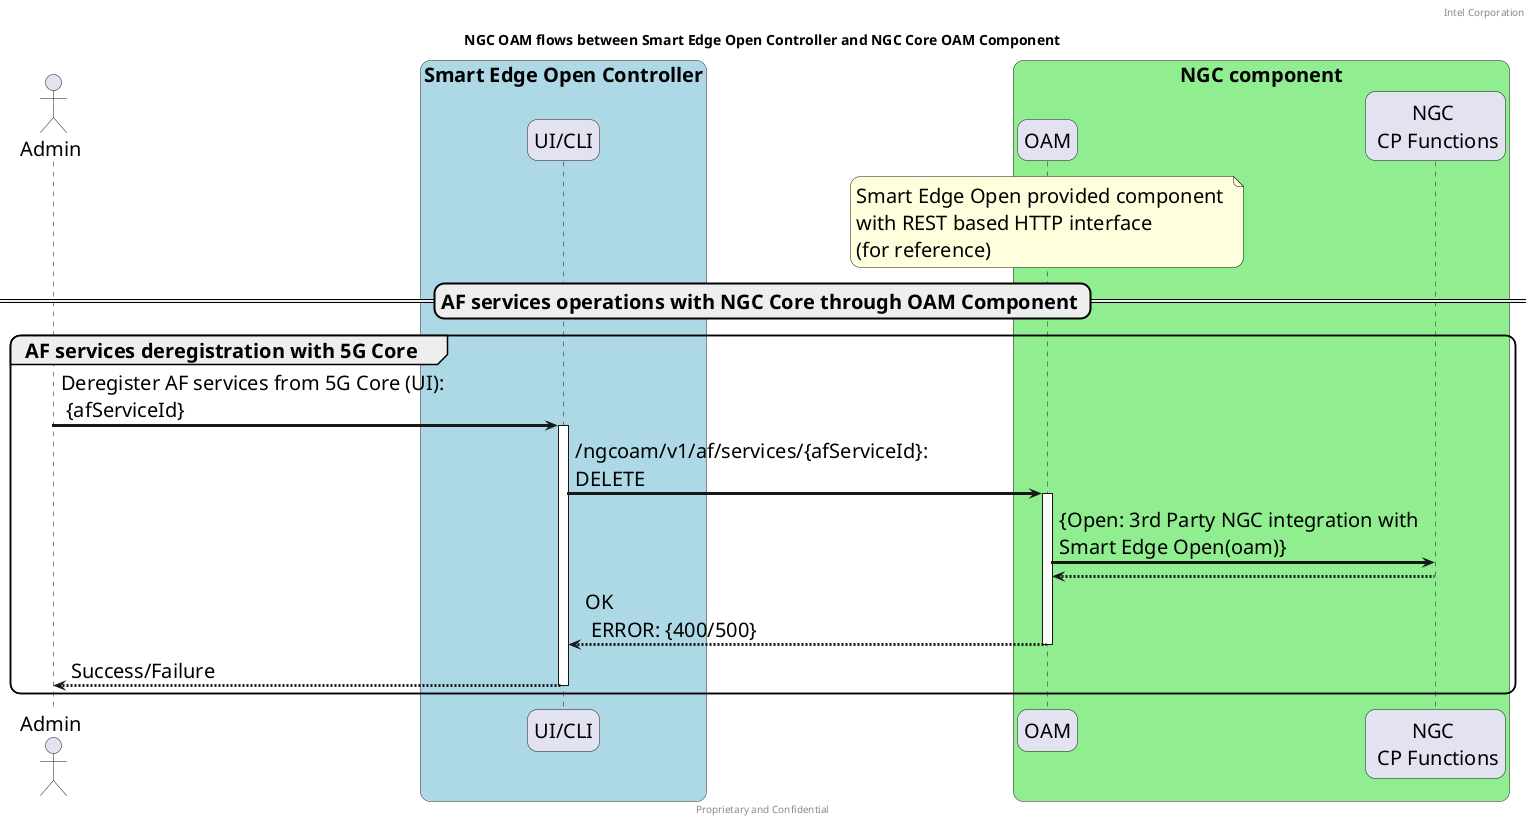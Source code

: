 @startuml
/' SPDX-License-Identifier: Apache-2.0
   Copyright (c) 2020 Intel Corporation
'/

skinparam monochrome false
skinparam roundcorner 20
skinparam defaultFontName "Intel Clear"
skinparam defaultFontSize 20
skinparam maxmessagesize 400
skinparam sequenceArrowThickness 3

header "Intel Corporation"
footer "Proprietary and Confidential"
title "NGC OAM flows between Smart Edge Open Controller and NGC Core OAM Component"

actor "Admin" as user
box  "Smart Edge Open Controller" #LightBlue
participant "UI/CLI" as cnca 
end box
box  "NGC component" #LightGreen
participant "OAM"  as oam
note over oam
   Smart Edge Open provided component 
   with REST based HTTP interface 
   (for reference)
end note
participant "NGC \n CP Functions" as ngccp
end box

== AF services operations with NGC Core through OAM Component ==

group AF services deregistration with 5G Core
    user -> cnca : Deregister AF services from 5G Core (UI): \n {afServiceId}
    activate cnca
    cnca -> oam : /ngcoam/v1/af/services/{afServiceId}: DELETE
    activate oam
    
    oam -> ngccp : {Open: 3rd Party NGC integration with Smart Edge Open(oam)} 
    ngccp --> oam : 
    oam --> cnca : OK \n ERROR: {400/500}
    deactivate oam
    cnca --> user : Success/Failure 
    deactivate cnca
end

@enduml